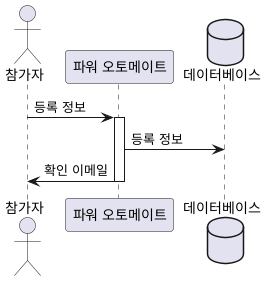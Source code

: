@startuml

actor 참가자 as P
participant "파워 오토메이트" as PA
database 데이터베이스 as DB

P -> PA: 등록 정보
activate PA
PA -> DB: 등록 정보
PA -> P: 확인 이메일
deactivate PA

@enduml
